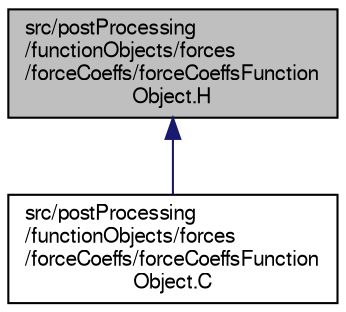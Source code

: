 digraph "src/postProcessing/functionObjects/forces/forceCoeffs/forceCoeffsFunctionObject.H"
{
  bgcolor="transparent";
  edge [fontname="FreeSans",fontsize="10",labelfontname="FreeSans",labelfontsize="10"];
  node [fontname="FreeSans",fontsize="10",shape=record];
  Node1 [label="src/postProcessing\l/functionObjects/forces\l/forceCoeffs/forceCoeffsFunction\lObject.H",height=0.2,width=0.4,color="black", fillcolor="grey75", style="filled" fontcolor="black"];
  Node1 -> Node2 [dir="back",color="midnightblue",fontsize="10",style="solid",fontname="FreeSans"];
  Node2 [label="src/postProcessing\l/functionObjects/forces\l/forceCoeffs/forceCoeffsFunction\lObject.C",height=0.2,width=0.4,color="black",URL="$a08811.html"];
}

